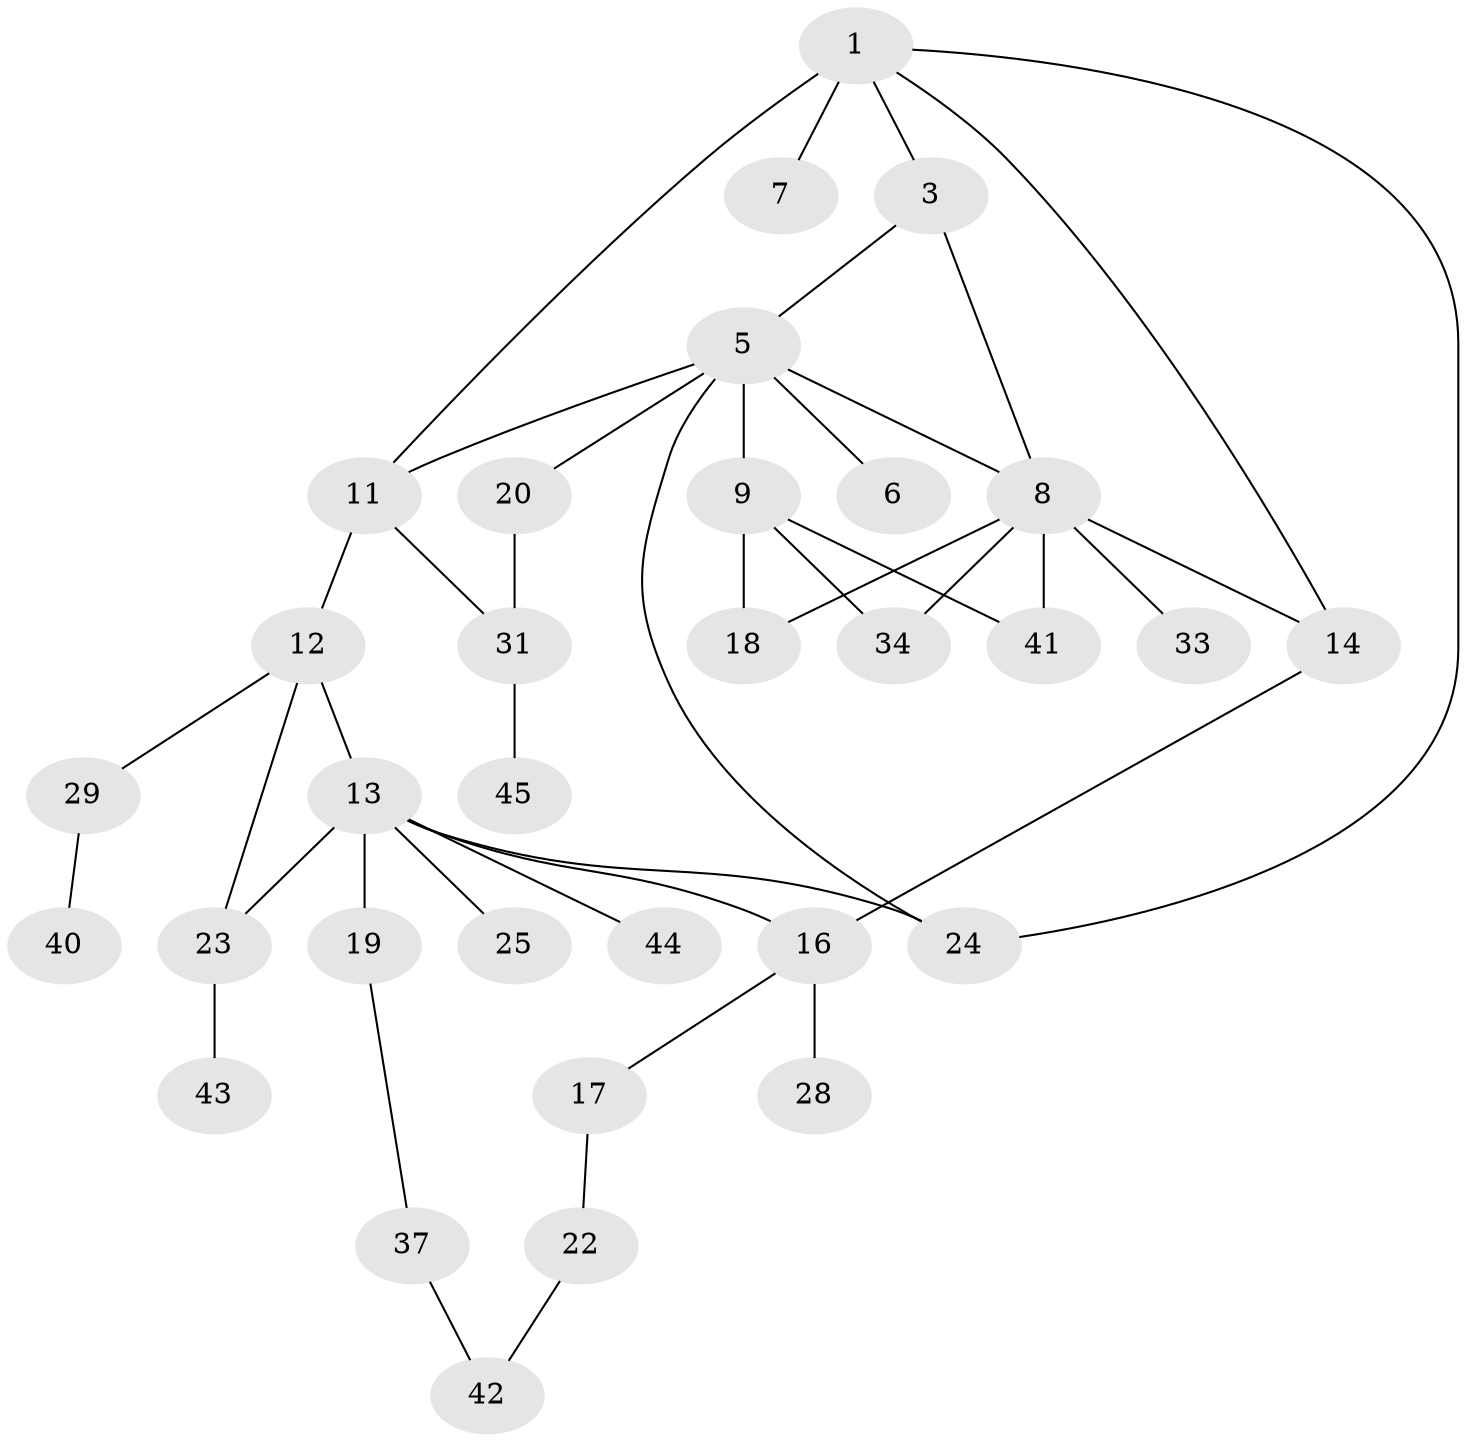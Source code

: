 // original degree distribution, {5: 0.08, 3: 0.2, 2: 0.38, 7: 0.02, 1: 0.22, 4: 0.1}
// Generated by graph-tools (version 1.1) at 2025/41/03/06/25 10:41:25]
// undirected, 32 vertices, 43 edges
graph export_dot {
graph [start="1"]
  node [color=gray90,style=filled];
  1 [super="+2"];
  3 [super="+4"];
  5 [super="+48"];
  6;
  7 [super="+15"];
  8 [super="+10"];
  9 [super="+26"];
  11;
  12;
  13 [super="+21"];
  14 [super="+36"];
  16 [super="+27"];
  17;
  18 [super="+38"];
  19;
  20 [super="+32"];
  22 [super="+35"];
  23 [super="+30"];
  24 [super="+47"];
  25;
  28;
  29 [super="+49"];
  31 [super="+39"];
  33;
  34 [super="+46"];
  37;
  40;
  41;
  42 [super="+50"];
  43;
  44;
  45;
  1 -- 3;
  1 -- 7;
  1 -- 11 [weight=2];
  1 -- 14;
  1 -- 24;
  3 -- 8;
  3 -- 5;
  5 -- 6;
  5 -- 9;
  5 -- 20;
  5 -- 24;
  5 -- 11;
  5 -- 8;
  8 -- 33;
  8 -- 41;
  8 -- 18;
  8 -- 34;
  8 -- 14;
  9 -- 18;
  9 -- 34;
  9 -- 41;
  11 -- 12;
  11 -- 31;
  12 -- 13;
  12 -- 29;
  12 -- 23;
  13 -- 16;
  13 -- 19;
  13 -- 24;
  13 -- 25;
  13 -- 44;
  13 -- 23;
  14 -- 16;
  16 -- 17;
  16 -- 28;
  17 -- 22;
  19 -- 37;
  20 -- 31 [weight=2];
  22 -- 42;
  23 -- 43;
  29 -- 40;
  31 -- 45;
  37 -- 42;
}
